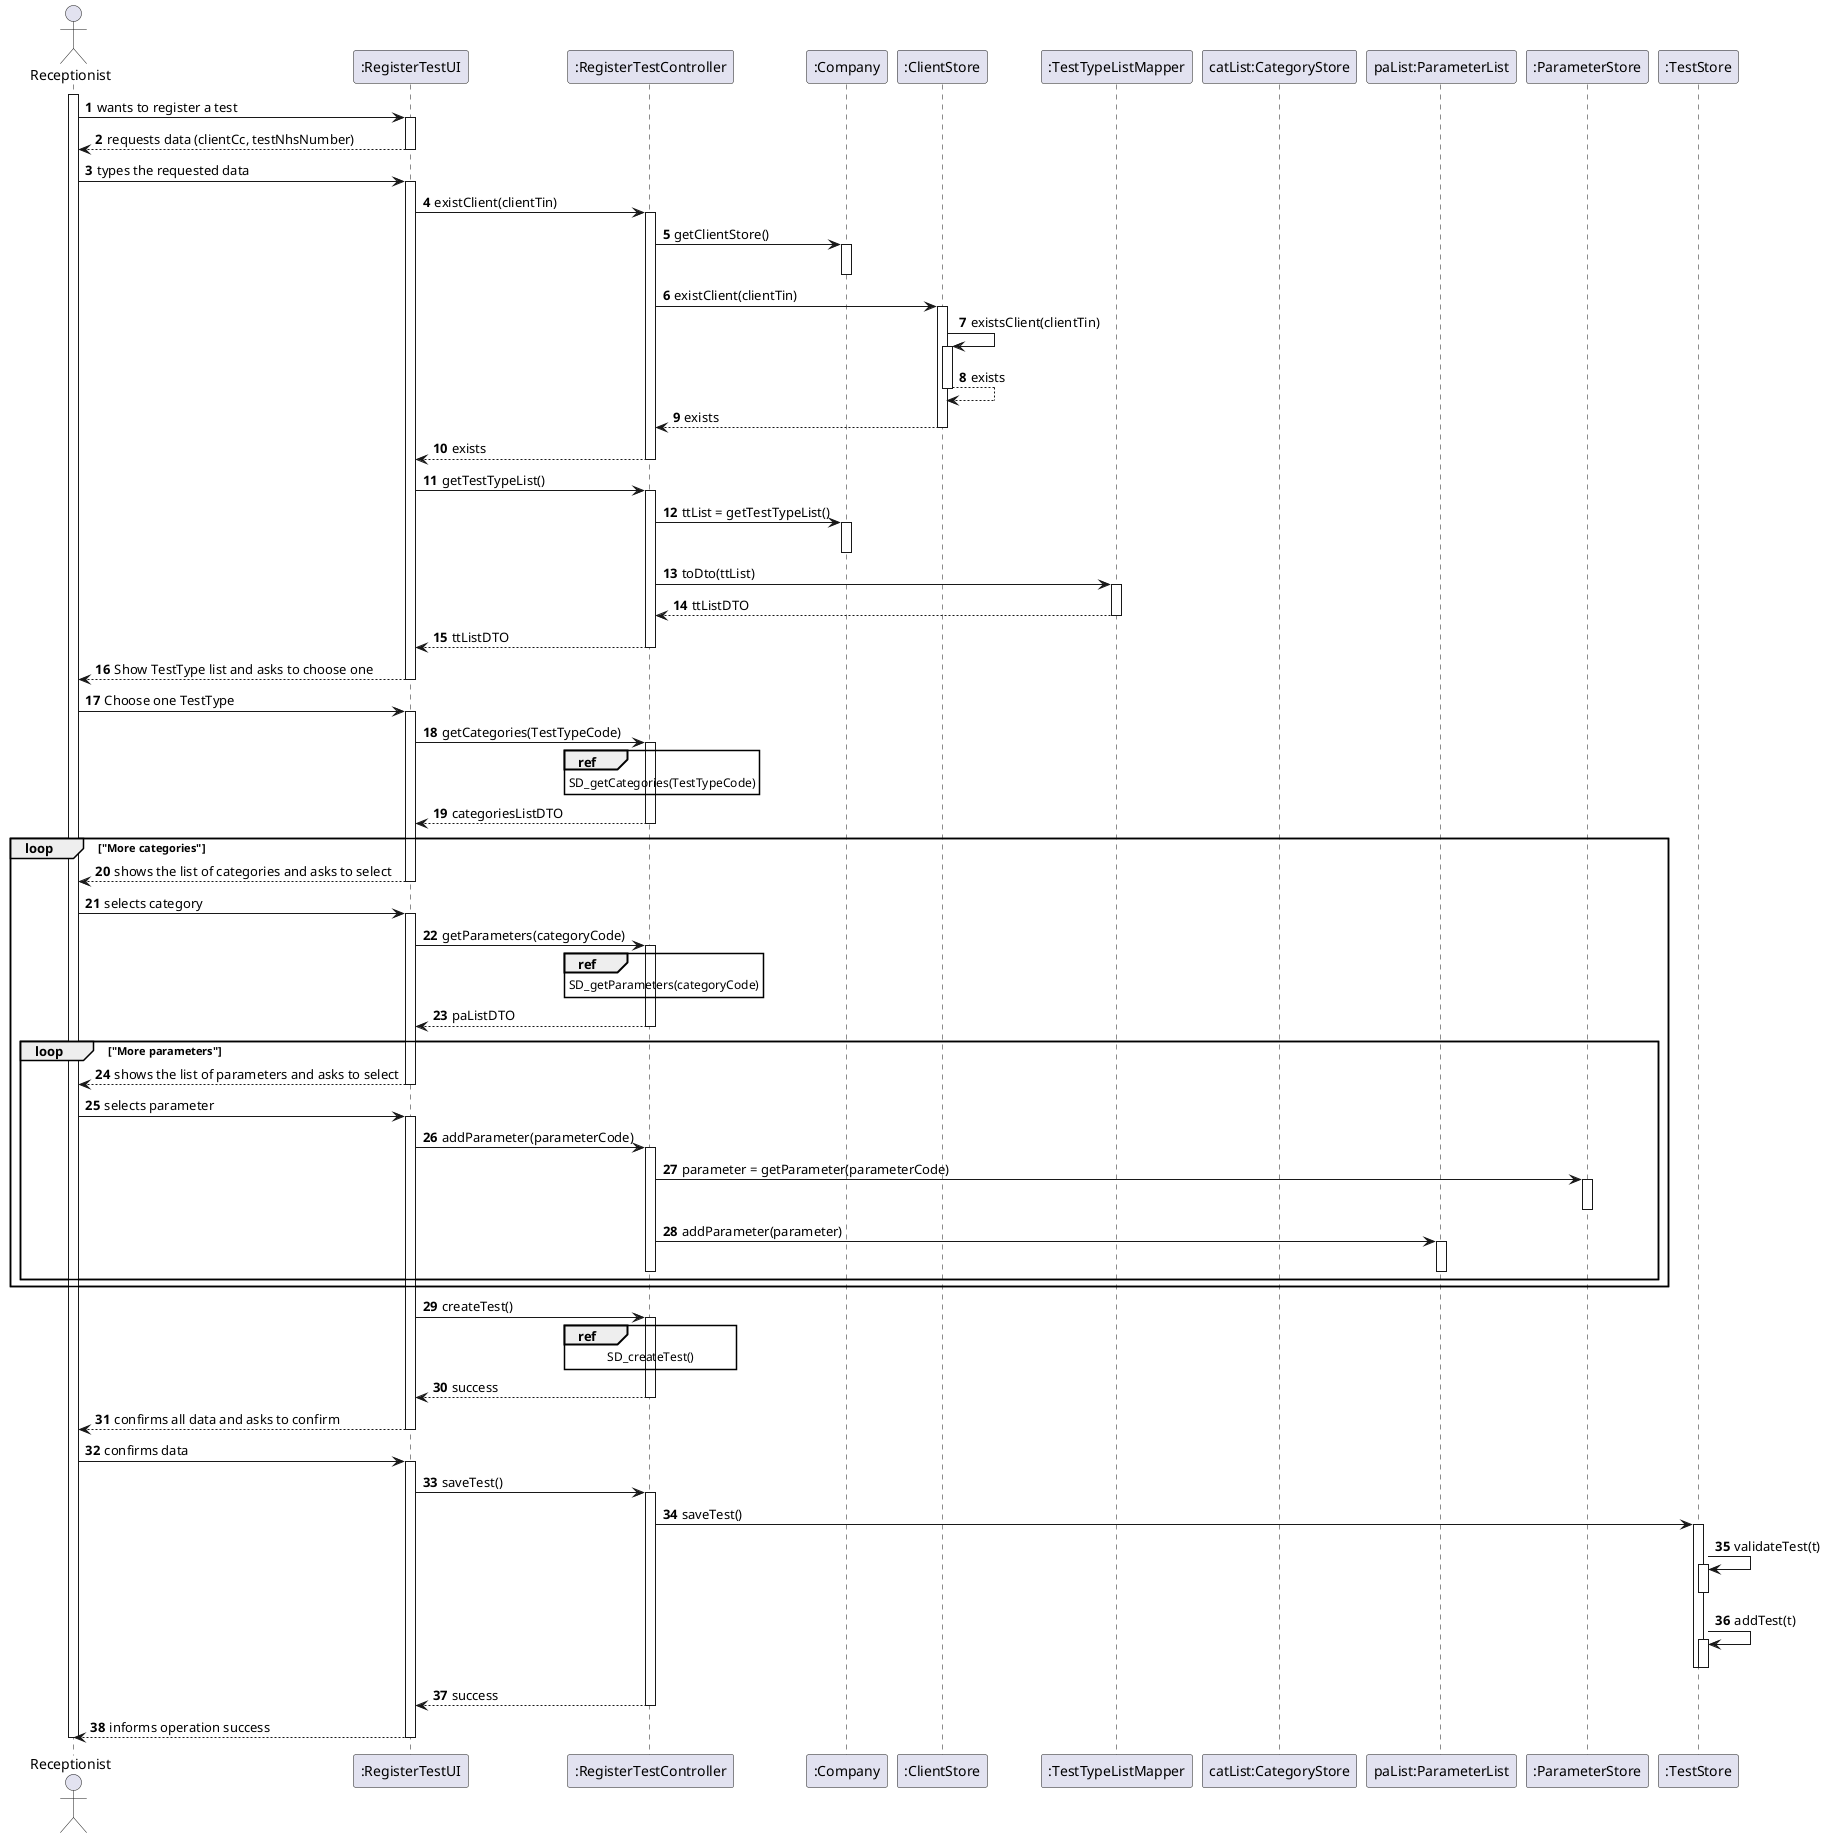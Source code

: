 @startuml

autonumber

actor Receptionist as R
participant ":RegisterTestUI" as UI
participant ":RegisterTestController" as ctrl
participant ":Company" as comp
participant ":ClientStore" as cStore
participant ":TestTypeListMapper" as mapper
participant "catList:CategoryStore" as catList
participant "paList:ParameterList" as paList
participant ":ParameterStore" as paStore
participant ":TestStore" as tStore



activate R
R -> UI: wants to register a test
activate UI
UI --> R: requests data (clientCc, testNhsNumber)

deactivate UI
R -> UI: types the requested data
activate UI
UI -> ctrl: existClient(clientTin)
activate ctrl
ctrl -> comp: getClientStore()
activate comp
deactivate
ctrl -> cStore: existClient(clientTin)
activate cStore
cStore -> cStore: existsClient(clientTin)
activate cStore
return exists
return exists
return exists
deactivate cStore
deactivate cStore

UI -> ctrl: getTestTypeList()
activate ctrl
ctrl -> comp: ttList = getTestTypeList()
activate comp
deactivate
ctrl -> mapper: toDto(ttList)
activate mapper
return ttListDTO
return ttListDTO
deactivate mapper
deactivate ctrl

deactivate ctrl
UI --> R: Show TestType list and asks to choose one
deactivate UI
R -> UI: Choose one TestType
activate UI
UI -> ctrl: getCategories(TestTypeCode)
activate ctrl
ref over ctrl: SD_getCategories(TestTypeCode)
return categoriesListDTO
deactivate ctrl

loop "More categories"
UI --> R: shows the list of categories and asks to select
deactivate UI
R -> UI: selects category
activate UI
UI -> ctrl: getParameters(categoryCode)
activate ctrl
ref over ctrl: SD_getParameters(categoryCode)
return paListDTO

deactivate ctrl
loop "More parameters"
UI --> R: shows the list of parameters and asks to select
deactivate UI
R -> UI: selects parameter
activate UI
UI -> ctrl: addParameter(parameterCode)
activate ctrl
ctrl -> paStore: parameter = getParameter(parameterCode)
activate paStore
deactivate
ctrl -> paList: addParameter(parameter)
activate paList
deactivate
deactivate
end
end
UI -> ctrl: createTest()
activate ctrl
ref over ctrl: SD_createTest()
ctrl --> UI: success
deactivate ctrl

UI --> R: confirms all data and asks to confirm
deactivate UI
R -> UI: confirms data
activate UI
UI -> ctrl: saveTest()
activate ctrl
ctrl -> tStore: saveTest()
activate tStore
tStore -> tStore: validateTest(t)
activate tStore
deactivate
tStore -> tStore: addTest(t)
activate tStore
deactivate
deactivate
return success

deactivate ctrl
UI --> R: informs operation success
deactivate UI
deactivate R
@enduml